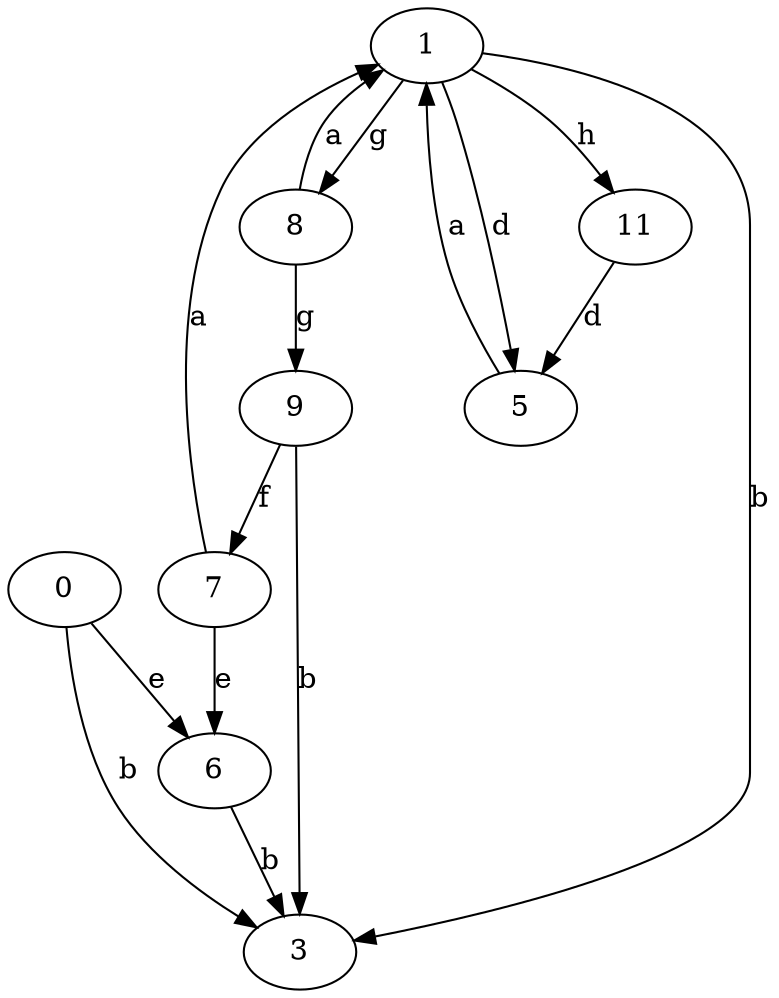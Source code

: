 strict digraph  {
0;
1;
3;
5;
6;
7;
8;
9;
11;
0 -> 3  [label=b];
0 -> 6  [label=e];
1 -> 3  [label=b];
1 -> 5  [label=d];
1 -> 8  [label=g];
1 -> 11  [label=h];
5 -> 1  [label=a];
6 -> 3  [label=b];
7 -> 1  [label=a];
7 -> 6  [label=e];
8 -> 1  [label=a];
8 -> 9  [label=g];
9 -> 3  [label=b];
9 -> 7  [label=f];
11 -> 5  [label=d];
}
